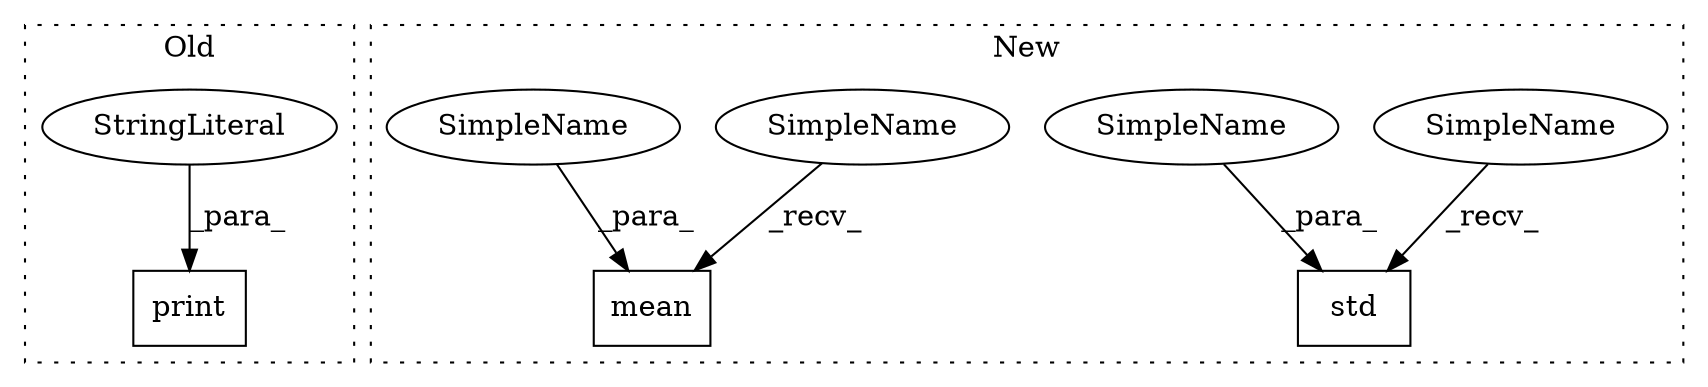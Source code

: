digraph G {
subgraph cluster0 {
1 [label="print" a="32" s="871,938" l="6,1" shape="box"];
4 [label="StringLiteral" a="45" s="893" l="8" shape="ellipse"];
label = "Old";
style="dotted";
}
subgraph cluster1 {
2 [label="std" a="32" s="1203,1209" l="4,1" shape="box"];
3 [label="mean" a="32" s="1143,1150" l="5,1" shape="box"];
5 [label="SimpleName" a="42" s="1137" l="5" shape="ellipse"];
6 [label="SimpleName" a="42" s="1197" l="5" shape="ellipse"];
7 [label="SimpleName" a="42" s="1207" l="2" shape="ellipse"];
8 [label="SimpleName" a="42" s="1148" l="2" shape="ellipse"];
label = "New";
style="dotted";
}
4 -> 1 [label="_para_"];
5 -> 3 [label="_recv_"];
6 -> 2 [label="_recv_"];
7 -> 2 [label="_para_"];
8 -> 3 [label="_para_"];
}